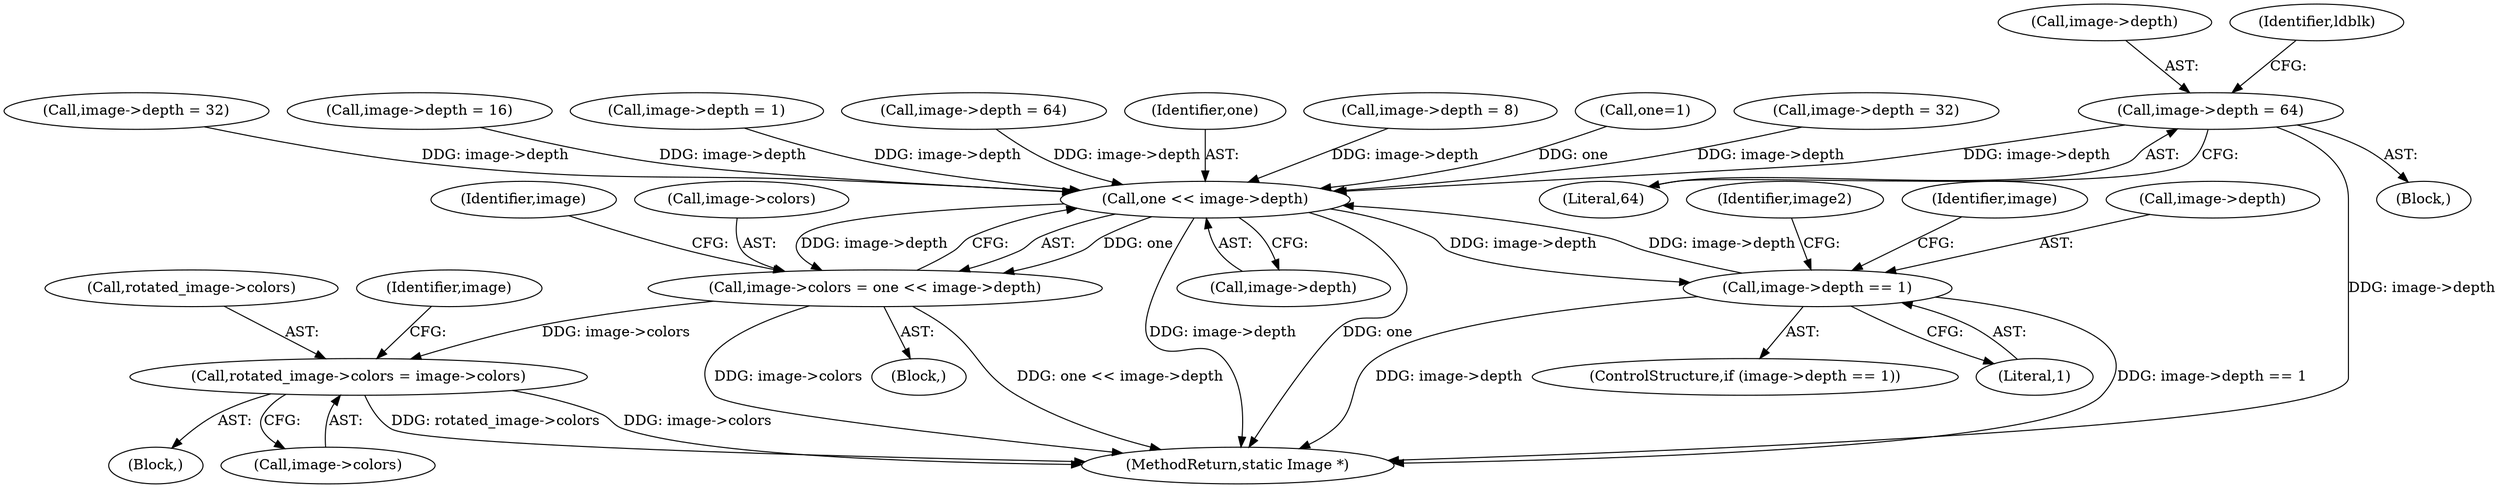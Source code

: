 digraph "0_ImageMagick_f3b483e8b054c50149912523b4773687e18afe25@pointer" {
"1000838" [label="(Call,image->depth = 64)"];
"1000965" [label="(Call,one << image->depth)"];
"1000961" [label="(Call,image->colors = one << image->depth)"];
"1001510" [label="(Call,rotated_image->colors = image->colors)"];
"1001454" [label="(Call,image->depth == 1)"];
"1001458" [label="(Literal,1)"];
"1001483" [label="(Block,)"];
"1001466" [label="(Identifier,image2)"];
"1000762" [label="(Block,)"];
"1001453" [label="(ControlStructure,if (image->depth == 1))"];
"1000842" [label="(Literal,64)"];
"1000966" [label="(Identifier,one)"];
"1000838" [label="(Call,image->depth = 64)"];
"1000839" [label="(Call,image->depth)"];
"1001511" [label="(Call,rotated_image->colors)"];
"1000967" [label="(Call,image->depth)"];
"1000780" [label="(Call,image->depth = 8)"];
"1000382" [label="(Block,)"];
"1001461" [label="(Identifier,image)"];
"1000844" [label="(Identifier,ldblk)"];
"1000965" [label="(Call,one << image->depth)"];
"1001510" [label="(Call,rotated_image->colors = image->colors)"];
"1000962" [label="(Call,image->colors)"];
"1000958" [label="(Call,one=1)"];
"1001455" [label="(Call,image->depth)"];
"1000818" [label="(Call,image->depth = 32)"];
"1000857" [label="(Call,image->depth = 32)"];
"1000961" [label="(Call,image->colors = one << image->depth)"];
"1000798" [label="(Call,image->depth = 16)"];
"1001519" [label="(Identifier,image)"];
"1001781" [label="(MethodReturn,static Image *)"];
"1000774" [label="(Call,image->depth = 1)"];
"1000974" [label="(Identifier,image)"];
"1001454" [label="(Call,image->depth == 1)"];
"1001514" [label="(Call,image->colors)"];
"1000889" [label="(Call,image->depth = 64)"];
"1000838" -> "1000762"  [label="AST: "];
"1000838" -> "1000842"  [label="CFG: "];
"1000839" -> "1000838"  [label="AST: "];
"1000842" -> "1000838"  [label="AST: "];
"1000844" -> "1000838"  [label="CFG: "];
"1000838" -> "1001781"  [label="DDG: image->depth"];
"1000838" -> "1000965"  [label="DDG: image->depth"];
"1000965" -> "1000961"  [label="AST: "];
"1000965" -> "1000967"  [label="CFG: "];
"1000966" -> "1000965"  [label="AST: "];
"1000967" -> "1000965"  [label="AST: "];
"1000961" -> "1000965"  [label="CFG: "];
"1000965" -> "1001781"  [label="DDG: image->depth"];
"1000965" -> "1001781"  [label="DDG: one"];
"1000965" -> "1000961"  [label="DDG: one"];
"1000965" -> "1000961"  [label="DDG: image->depth"];
"1000958" -> "1000965"  [label="DDG: one"];
"1000857" -> "1000965"  [label="DDG: image->depth"];
"1000780" -> "1000965"  [label="DDG: image->depth"];
"1000889" -> "1000965"  [label="DDG: image->depth"];
"1000798" -> "1000965"  [label="DDG: image->depth"];
"1001454" -> "1000965"  [label="DDG: image->depth"];
"1000818" -> "1000965"  [label="DDG: image->depth"];
"1000774" -> "1000965"  [label="DDG: image->depth"];
"1000965" -> "1001454"  [label="DDG: image->depth"];
"1000961" -> "1000382"  [label="AST: "];
"1000962" -> "1000961"  [label="AST: "];
"1000974" -> "1000961"  [label="CFG: "];
"1000961" -> "1001781"  [label="DDG: one << image->depth"];
"1000961" -> "1001781"  [label="DDG: image->colors"];
"1000961" -> "1001510"  [label="DDG: image->colors"];
"1001510" -> "1001483"  [label="AST: "];
"1001510" -> "1001514"  [label="CFG: "];
"1001511" -> "1001510"  [label="AST: "];
"1001514" -> "1001510"  [label="AST: "];
"1001519" -> "1001510"  [label="CFG: "];
"1001510" -> "1001781"  [label="DDG: rotated_image->colors"];
"1001510" -> "1001781"  [label="DDG: image->colors"];
"1001454" -> "1001453"  [label="AST: "];
"1001454" -> "1001458"  [label="CFG: "];
"1001455" -> "1001454"  [label="AST: "];
"1001458" -> "1001454"  [label="AST: "];
"1001461" -> "1001454"  [label="CFG: "];
"1001466" -> "1001454"  [label="CFG: "];
"1001454" -> "1001781"  [label="DDG: image->depth"];
"1001454" -> "1001781"  [label="DDG: image->depth == 1"];
}
